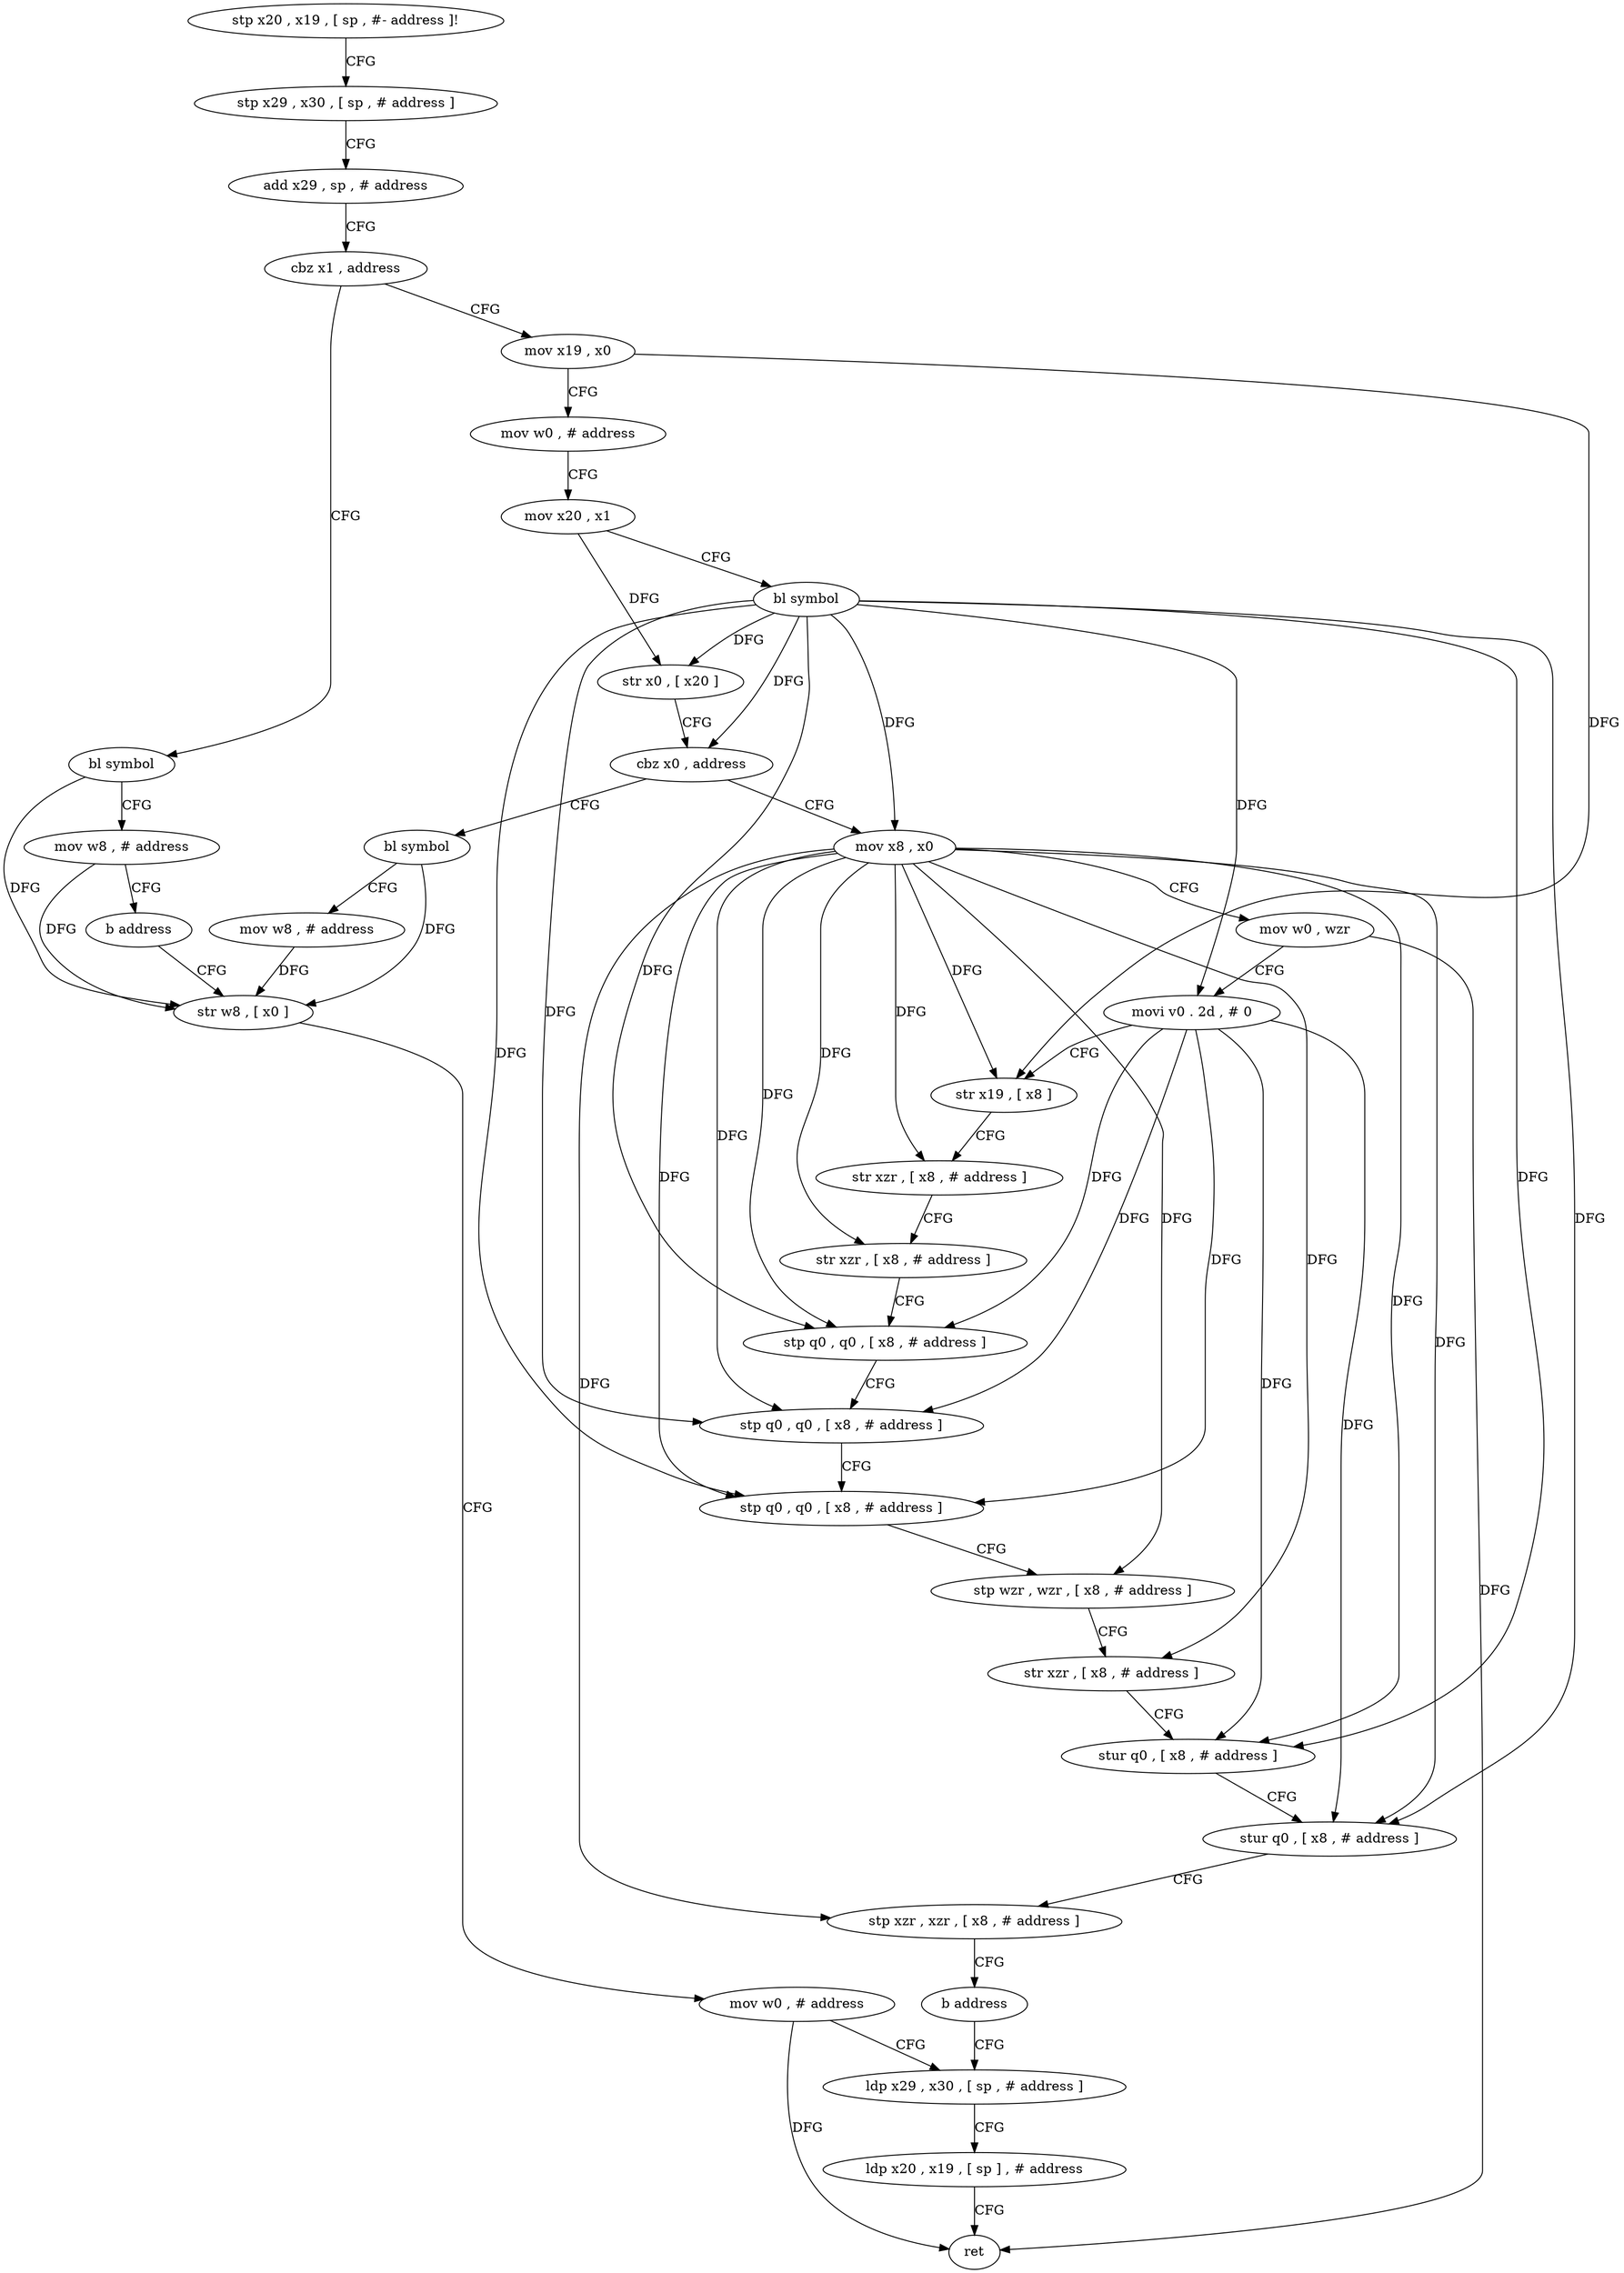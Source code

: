 digraph "func" {
"124056" [label = "stp x20 , x19 , [ sp , #- address ]!" ]
"124060" [label = "stp x29 , x30 , [ sp , # address ]" ]
"124064" [label = "add x29 , sp , # address" ]
"124068" [label = "cbz x1 , address" ]
"124156" [label = "bl symbol" ]
"124072" [label = "mov x19 , x0" ]
"124160" [label = "mov w8 , # address" ]
"124164" [label = "b address" ]
"124176" [label = "str w8 , [ x0 ]" ]
"124076" [label = "mov w0 , # address" ]
"124080" [label = "mov x20 , x1" ]
"124084" [label = "bl symbol" ]
"124088" [label = "str x0 , [ x20 ]" ]
"124092" [label = "cbz x0 , address" ]
"124168" [label = "bl symbol" ]
"124096" [label = "mov x8 , x0" ]
"124180" [label = "mov w0 , # address" ]
"124184" [label = "ldp x29 , x30 , [ sp , # address ]" ]
"124172" [label = "mov w8 , # address" ]
"124100" [label = "mov w0 , wzr" ]
"124104" [label = "movi v0 . 2d , # 0" ]
"124108" [label = "str x19 , [ x8 ]" ]
"124112" [label = "str xzr , [ x8 , # address ]" ]
"124116" [label = "str xzr , [ x8 , # address ]" ]
"124120" [label = "stp q0 , q0 , [ x8 , # address ]" ]
"124124" [label = "stp q0 , q0 , [ x8 , # address ]" ]
"124128" [label = "stp q0 , q0 , [ x8 , # address ]" ]
"124132" [label = "stp wzr , wzr , [ x8 , # address ]" ]
"124136" [label = "str xzr , [ x8 , # address ]" ]
"124140" [label = "stur q0 , [ x8 , # address ]" ]
"124144" [label = "stur q0 , [ x8 , # address ]" ]
"124148" [label = "stp xzr , xzr , [ x8 , # address ]" ]
"124152" [label = "b address" ]
"124188" [label = "ldp x20 , x19 , [ sp ] , # address" ]
"124192" [label = "ret" ]
"124056" -> "124060" [ label = "CFG" ]
"124060" -> "124064" [ label = "CFG" ]
"124064" -> "124068" [ label = "CFG" ]
"124068" -> "124156" [ label = "CFG" ]
"124068" -> "124072" [ label = "CFG" ]
"124156" -> "124160" [ label = "CFG" ]
"124156" -> "124176" [ label = "DFG" ]
"124072" -> "124076" [ label = "CFG" ]
"124072" -> "124108" [ label = "DFG" ]
"124160" -> "124164" [ label = "CFG" ]
"124160" -> "124176" [ label = "DFG" ]
"124164" -> "124176" [ label = "CFG" ]
"124176" -> "124180" [ label = "CFG" ]
"124076" -> "124080" [ label = "CFG" ]
"124080" -> "124084" [ label = "CFG" ]
"124080" -> "124088" [ label = "DFG" ]
"124084" -> "124088" [ label = "DFG" ]
"124084" -> "124092" [ label = "DFG" ]
"124084" -> "124096" [ label = "DFG" ]
"124084" -> "124104" [ label = "DFG" ]
"124084" -> "124120" [ label = "DFG" ]
"124084" -> "124124" [ label = "DFG" ]
"124084" -> "124128" [ label = "DFG" ]
"124084" -> "124140" [ label = "DFG" ]
"124084" -> "124144" [ label = "DFG" ]
"124088" -> "124092" [ label = "CFG" ]
"124092" -> "124168" [ label = "CFG" ]
"124092" -> "124096" [ label = "CFG" ]
"124168" -> "124172" [ label = "CFG" ]
"124168" -> "124176" [ label = "DFG" ]
"124096" -> "124100" [ label = "CFG" ]
"124096" -> "124108" [ label = "DFG" ]
"124096" -> "124112" [ label = "DFG" ]
"124096" -> "124116" [ label = "DFG" ]
"124096" -> "124120" [ label = "DFG" ]
"124096" -> "124124" [ label = "DFG" ]
"124096" -> "124128" [ label = "DFG" ]
"124096" -> "124132" [ label = "DFG" ]
"124096" -> "124136" [ label = "DFG" ]
"124096" -> "124140" [ label = "DFG" ]
"124096" -> "124144" [ label = "DFG" ]
"124096" -> "124148" [ label = "DFG" ]
"124180" -> "124184" [ label = "CFG" ]
"124180" -> "124192" [ label = "DFG" ]
"124184" -> "124188" [ label = "CFG" ]
"124172" -> "124176" [ label = "DFG" ]
"124100" -> "124104" [ label = "CFG" ]
"124100" -> "124192" [ label = "DFG" ]
"124104" -> "124108" [ label = "CFG" ]
"124104" -> "124120" [ label = "DFG" ]
"124104" -> "124124" [ label = "DFG" ]
"124104" -> "124128" [ label = "DFG" ]
"124104" -> "124140" [ label = "DFG" ]
"124104" -> "124144" [ label = "DFG" ]
"124108" -> "124112" [ label = "CFG" ]
"124112" -> "124116" [ label = "CFG" ]
"124116" -> "124120" [ label = "CFG" ]
"124120" -> "124124" [ label = "CFG" ]
"124124" -> "124128" [ label = "CFG" ]
"124128" -> "124132" [ label = "CFG" ]
"124132" -> "124136" [ label = "CFG" ]
"124136" -> "124140" [ label = "CFG" ]
"124140" -> "124144" [ label = "CFG" ]
"124144" -> "124148" [ label = "CFG" ]
"124148" -> "124152" [ label = "CFG" ]
"124152" -> "124184" [ label = "CFG" ]
"124188" -> "124192" [ label = "CFG" ]
}
